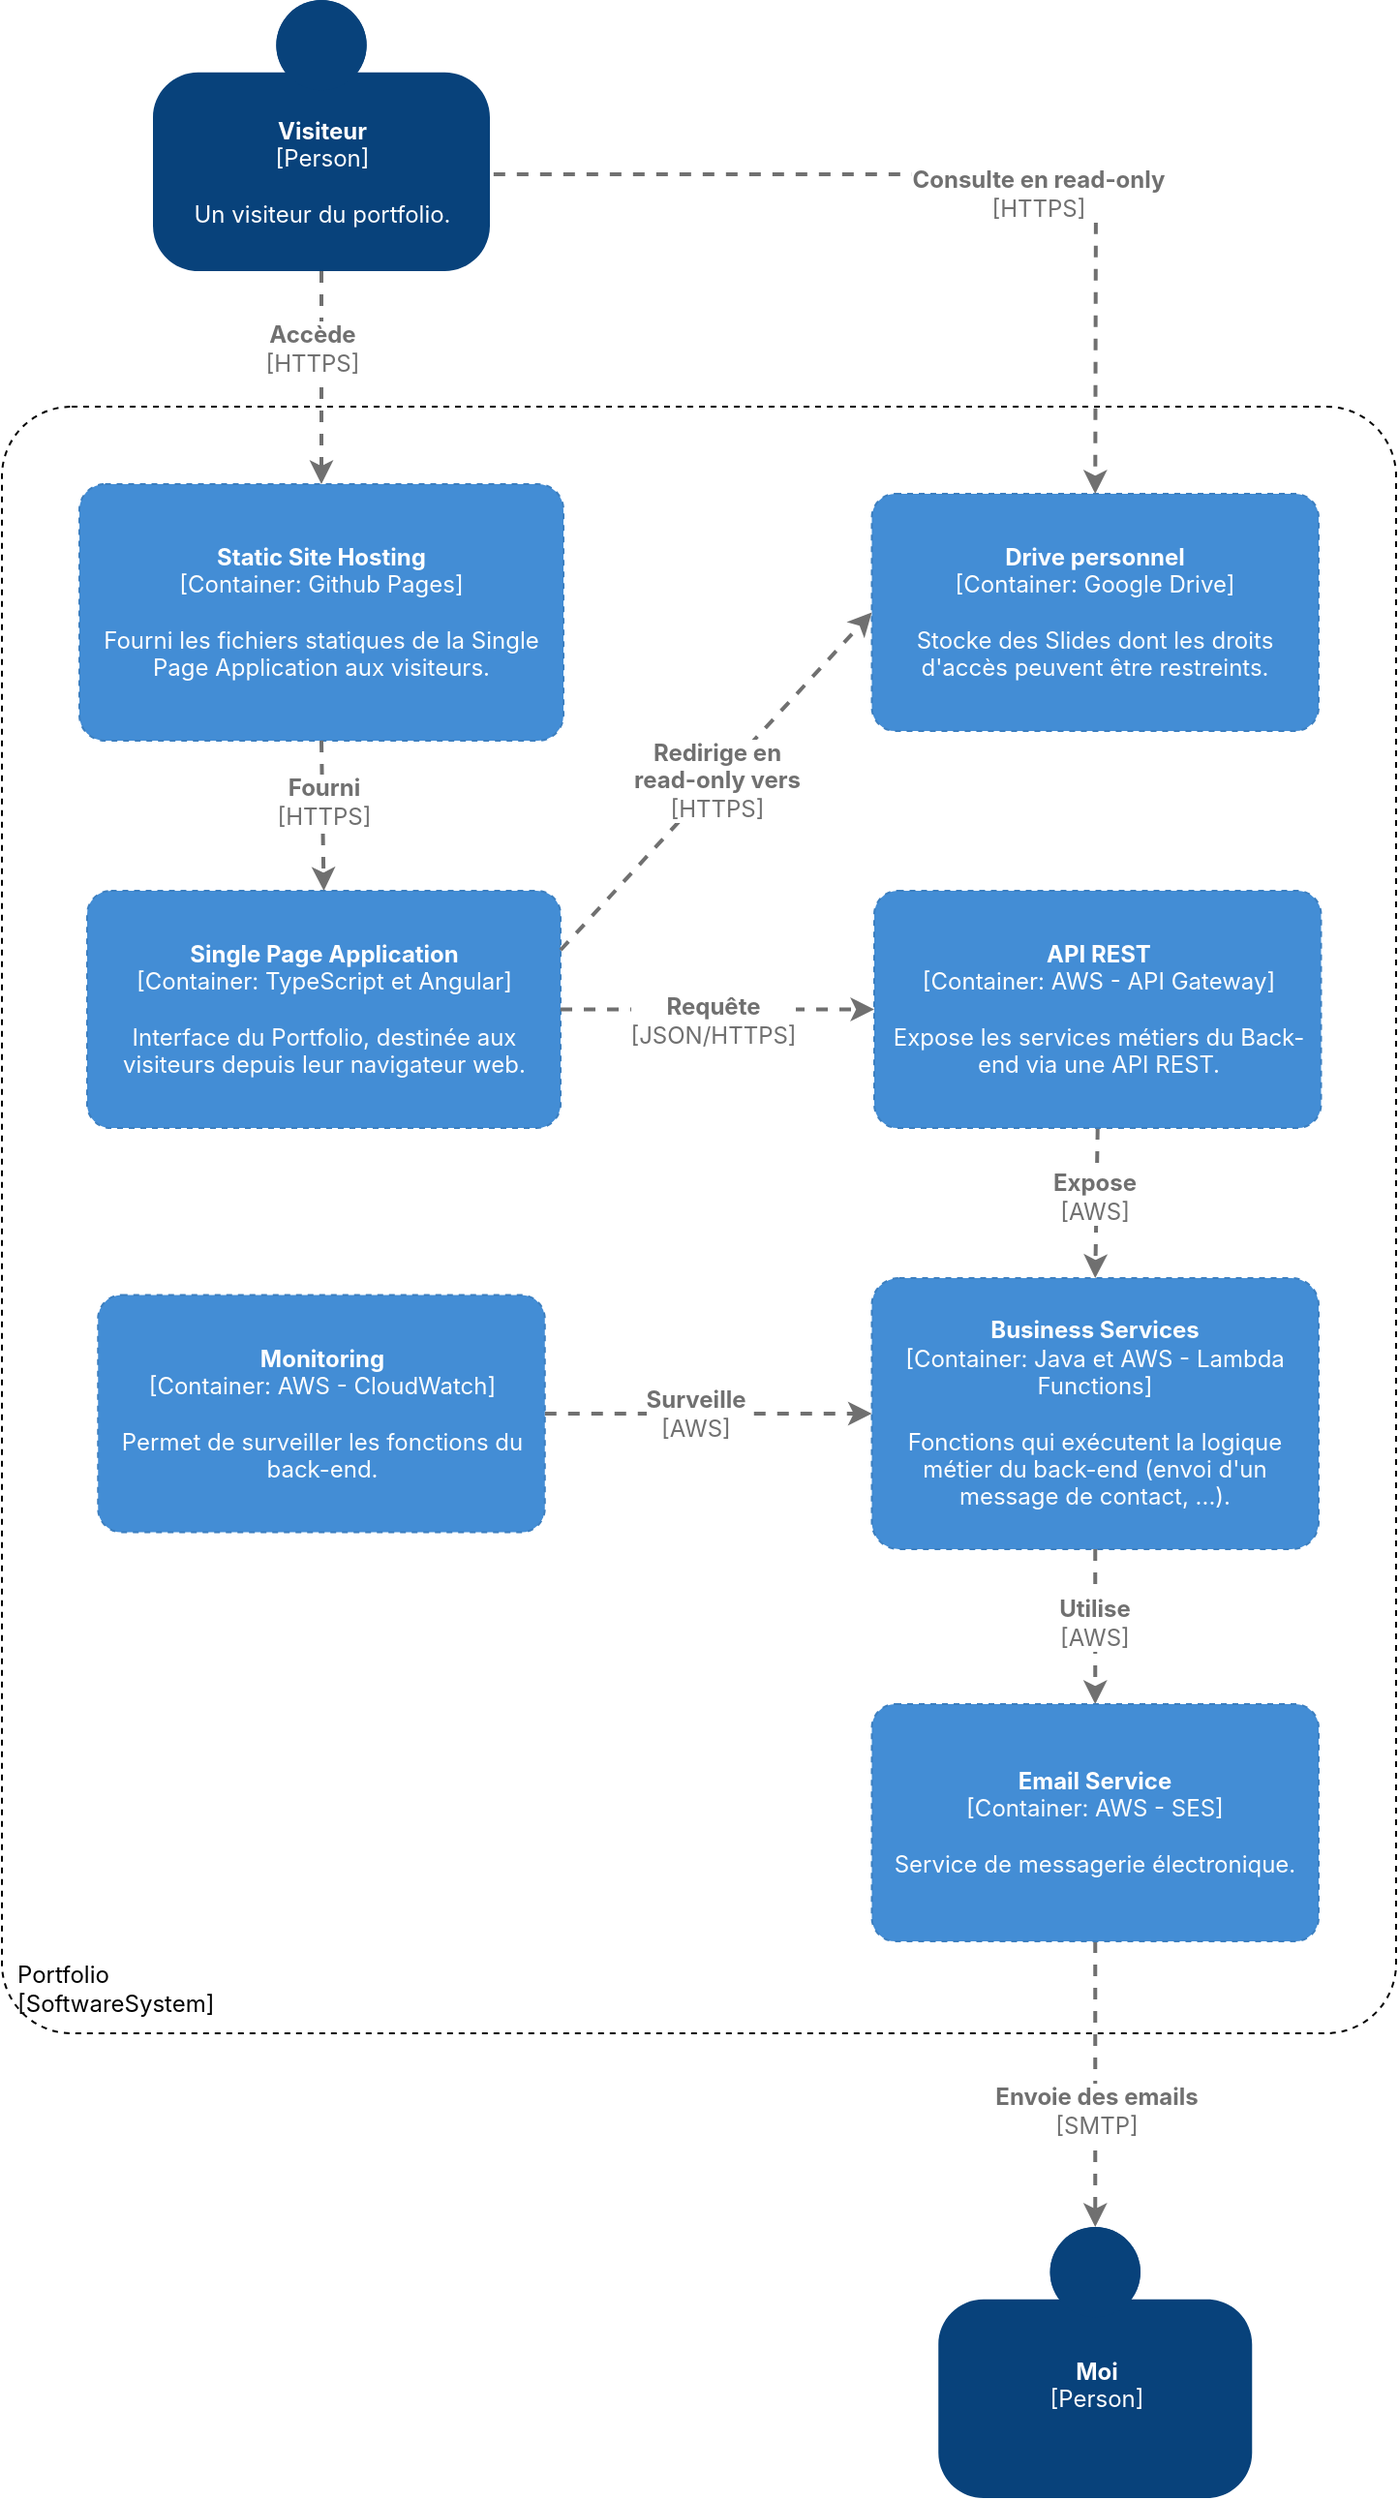 <mxfile version="15.8.6" type="device"><diagram id="6dMXnqAXajT3VjsIacQ7" name="Page-1"><mxGraphModel dx="1038" dy="564" grid="1" gridSize="10" guides="1" tooltips="1" connect="1" arrows="1" fold="1" page="1" pageScale="1" pageWidth="827" pageHeight="1169" math="0" shadow="0"><root><mxCell id="0"/><mxCell id="1" parent="0"/><object placeholders="1" c4Name="Visiteur" c4Type="Person" c4Description="Un visiteur du portfolio." label="&lt;b style=&quot;font-size: 12px;&quot;&gt;%c4Name%&lt;/b&gt;&lt;div style=&quot;font-size: 12px;&quot;&gt;[%c4Type%]&lt;/div&gt;&lt;br style=&quot;font-size: 12px;&quot;&gt;&lt;div style=&quot;font-size: 12px;&quot;&gt;%c4Description%&lt;/div&gt;" id="H-w9HlsOR-TbRnpfov-N-2"><mxCell style="html=1;dashed=0;whitespace=wrap;fillColor=#08427b;strokeColor=none;fontColor=#ffffff;shape=mxgraph.c4.person;align=center;metaEdit=1;points=[[0.5,0,0],[1,0.5,0],[1,0.75,0],[0.75,1,0],[0.5,1,0],[0.25,1,0],[0,0.75,0],[0,0.5,0]];metaData={&quot;c4Type&quot;:{&quot;editable&quot;:false}};fontFamily=Inter;fontSource=https%3A%2F%2Ffonts.googleapis.com%2Fcss%3Ffamily%3DInter;spacing=8;fontSize=12;" parent="1" vertex="1"><mxGeometry x="448" y="40" width="174" height="140" as="geometry"/></mxCell></object><object placeholders="1" c4Name="Portfolio" c4Type="ExecutionEnvironment" c4Application="SoftwareSystem" label="&lt;div style=&quot;text-align: left; font-size: 12px;&quot;&gt;%c4Name%&lt;/div&gt;&lt;div style=&quot;text-align: left; font-size: 12px;&quot;&gt;[%c4Application%]&lt;/div&gt;" id="H-w9HlsOR-TbRnpfov-N-4"><mxCell style="rounded=1;whiteSpace=wrap;html=1;labelBackgroundColor=none;fillColor=#ffffff;fontColor=#000000;align=left;arcSize=5;strokeColor=#000000;verticalAlign=bottom;metaEdit=1;metaData={&quot;c4Type&quot;:{&quot;editable&quot;:false}};points=[[0.25,0,0],[0.5,0,0],[0.75,0,0],[1,0.25,0],[1,0.5,0],[1,0.75,0],[0.75,1,0],[0.5,1,0],[0.25,1,0],[0,0.75,0],[0,0.5,0],[0,0.25,0]];dashed=1;fontFamily=Inter;fontSource=https%3A%2F%2Ffonts.googleapis.com%2Fcss%3Ffamily%3DInter;spacing=8;fontSize=12;" parent="1" vertex="1"><mxGeometry x="370" y="250" width="720" height="840" as="geometry"/></mxCell></object><object placeholders="1" c4Name="Single Page Application" c4Type="Container" c4Technology="TypeScript et Angular" c4Description="Interface du Portfolio, destinée aux visiteurs depuis leur navigateur web." label="&lt;b style=&quot;font-size: 12px;&quot;&gt;%c4Name%&lt;/b&gt;&lt;div style=&quot;font-size: 12px;&quot;&gt;[%c4Type%: %c4Technology%]&lt;/div&gt;&lt;br style=&quot;font-size: 12px;&quot;&gt;&lt;div style=&quot;font-size: 12px;&quot;&gt;%c4Description%&lt;/div&gt;" id="H-w9HlsOR-TbRnpfov-N-7"><mxCell style="rounded=1;whiteSpace=wrap;html=1;labelBackgroundColor=none;fillColor=#438DD5;fontColor=#ffffff;align=center;arcSize=10;strokeColor=#3C7FC0;metaEdit=1;metaData={&quot;c4Type&quot;:{&quot;editable&quot;:false}};points=[[0.25,0,0],[0.5,0,0],[0.75,0,0],[1,0.25,0],[1,0.5,0],[1,0.75,0],[0.75,1,0],[0.5,1,0],[0.25,1,0],[0,0.75,0],[0,0.5,0],[0,0.25,0]];dashed=1;fontFamily=Inter;fontSource=https%3A%2F%2Ffonts.googleapis.com%2Fcss%3Ffamily%3DInter;spacing=8;fontSize=12;" parent="1" vertex="1"><mxGeometry x="414" y="500" width="244.5" height="122.5" as="geometry"/></mxCell></object><object placeholders="1" c4Name="Static Site Hosting" c4Type="Container" c4Technology="Github Pages" c4Description="Fourni les fichiers statiques de la Single Page Application aux visiteurs." label="&lt;b style=&quot;font-size: 12px;&quot;&gt;%c4Name%&lt;/b&gt;&lt;div style=&quot;font-size: 12px;&quot;&gt;[%c4Type%: %c4Technology%]&lt;/div&gt;&lt;br style=&quot;font-size: 12px;&quot;&gt;&lt;div style=&quot;font-size: 12px;&quot;&gt;%c4Description%&lt;/div&gt;" id="H-w9HlsOR-TbRnpfov-N-8"><mxCell style="rounded=1;whiteSpace=wrap;html=1;labelBackgroundColor=none;fillColor=#438DD5;fontColor=#ffffff;align=center;arcSize=10;strokeColor=#3C7FC0;metaEdit=1;metaData={&quot;c4Type&quot;:{&quot;editable&quot;:false}};points=[[0.25,0,0],[0.5,0,0],[0.75,0,0],[1,0.25,0],[1,0.5,0],[1,0.75,0],[0.75,1,0],[0.5,1,0],[0.25,1,0],[0,0.75,0],[0,0.5,0],[0,0.25,0]];dashed=1;fontFamily=Inter;fontSource=https%3A%2F%2Ffonts.googleapis.com%2Fcss%3Ffamily%3DInter;spacing=8;fontSize=12;" parent="1" vertex="1"><mxGeometry x="410" y="290" width="250" height="132.5" as="geometry"/></mxCell></object><object placeholders="1" c4Name="Drive personnel" c4Type="Container" c4Technology="Google Drive" c4Description="Stocke des Slides dont les droits d'accès peuvent être restreints." label="&lt;b style=&quot;font-size: 12px;&quot;&gt;%c4Name%&lt;/b&gt;&lt;div style=&quot;font-size: 12px;&quot;&gt;[%c4Type%: %c4Technology%]&lt;/div&gt;&lt;br style=&quot;font-size: 12px;&quot;&gt;&lt;div style=&quot;font-size: 12px;&quot;&gt;%c4Description%&lt;/div&gt;" id="H-w9HlsOR-TbRnpfov-N-9"><mxCell style="rounded=1;whiteSpace=wrap;html=1;labelBackgroundColor=none;fillColor=#438DD5;fontColor=#ffffff;align=center;arcSize=10;strokeColor=#3C7FC0;metaEdit=1;metaData={&quot;c4Type&quot;:{&quot;editable&quot;:false}};points=[[0.25,0,0],[0.5,0,0],[0.75,0,0],[1,0.25,0],[1,0.5,0],[1,0.75,0],[0.75,1,0],[0.5,1,0],[0.25,1,0],[0,0.75,0],[0,0.5,0],[0,0.25,0]];dashed=1;fontFamily=Inter;fontSource=https%3A%2F%2Ffonts.googleapis.com%2Fcss%3Ffamily%3DInter;spacing=8;fontSize=12;" parent="1" vertex="1"><mxGeometry x="819.25" y="295" width="230.75" height="122.5" as="geometry"/></mxCell></object><object placeholders="1" c4Type="Relationship" c4Technology="HTTPS" c4Description="Fourni" label="&lt;div style=&quot;text-align: left; font-size: 12px;&quot;&gt;&lt;div style=&quot;text-align: center; font-size: 12px;&quot;&gt;&lt;b style=&quot;font-size: 12px;&quot;&gt;%c4Description%&lt;/b&gt;&lt;/div&gt;&lt;div style=&quot;text-align: center; font-size: 12px;&quot;&gt;[%c4Technology%]&lt;/div&gt;&lt;/div&gt;" id="H-w9HlsOR-TbRnpfov-N-11"><mxCell style="edgeStyle=none;rounded=0;html=1;entryX=0.5;entryY=0;jettySize=auto;orthogonalLoop=1;strokeColor=#707070;strokeWidth=2;fontColor=#707070;jumpStyle=none;dashed=1;metaEdit=1;metaData={&quot;c4Type&quot;:{&quot;editable&quot;:false}};entryDx=0;entryDy=0;entryPerimeter=0;fontFamily=Inter;fontSource=https%3A%2F%2Ffonts.googleapis.com%2Fcss%3Ffamily%3DInter;spacing=8;exitX=0.5;exitY=1;exitDx=0;exitDy=0;exitPerimeter=0;fontSize=12;" parent="1" source="H-w9HlsOR-TbRnpfov-N-8" target="H-w9HlsOR-TbRnpfov-N-7" edge="1"><mxGeometry x="-0.185" width="160" relative="1" as="geometry"><mxPoint x="690" y="200" as="sourcePoint"/><mxPoint x="355" y="200" as="targetPoint"/><mxPoint as="offset"/></mxGeometry></mxCell></object><object placeholders="1" c4Type="Relationship" c4Technology="JSON/HTTPS" c4Description="Requête" label="&lt;div style=&quot;text-align: left; font-size: 12px;&quot;&gt;&lt;div style=&quot;text-align: center; font-size: 12px;&quot;&gt;&lt;b style=&quot;font-size: 12px;&quot;&gt;%c4Description%&lt;/b&gt;&lt;/div&gt;&lt;div style=&quot;text-align: center; font-size: 12px;&quot;&gt;[%c4Technology%]&lt;/div&gt;&lt;/div&gt;" id="H-w9HlsOR-TbRnpfov-N-13"><mxCell style="edgeStyle=none;rounded=0;html=1;jettySize=auto;orthogonalLoop=1;strokeColor=#707070;strokeWidth=2;fontColor=#707070;jumpStyle=none;dashed=1;metaEdit=1;metaData={&quot;c4Type&quot;:{&quot;editable&quot;:false}};fontFamily=Inter;fontSource=https%3A%2F%2Ffonts.googleapis.com%2Fcss%3Ffamily%3DInter;spacing=8;entryX=0;entryY=0.5;entryDx=0;entryDy=0;entryPerimeter=0;fontSize=12;" parent="1" source="H-w9HlsOR-TbRnpfov-N-7" target="19" edge="1"><mxGeometry x="-0.038" y="-6" width="160" relative="1" as="geometry"><mxPoint x="235.25" y="350" as="sourcePoint"/><mxPoint x="536.25" y="700" as="targetPoint"/><mxPoint as="offset"/></mxGeometry></mxCell></object><object placeholders="1" c4Type="Relationship" c4Technology="HTTPS" c4Description="Accède" label="&lt;div style=&quot;text-align: left; font-size: 12px;&quot;&gt;&lt;div style=&quot;text-align: center; font-size: 12px;&quot;&gt;&lt;b style=&quot;font-size: 12px;&quot;&gt;%c4Description%&lt;/b&gt;&lt;/div&gt;&lt;div style=&quot;text-align: center; font-size: 12px;&quot;&gt;[%c4Technology%]&lt;/div&gt;&lt;/div&gt;" id="H-w9HlsOR-TbRnpfov-N-14"><mxCell style="edgeStyle=none;rounded=0;html=1;jettySize=auto;orthogonalLoop=1;strokeColor=#707070;strokeWidth=2;fontColor=#707070;jumpStyle=none;dashed=1;metaEdit=1;metaData={&quot;c4Type&quot;:{&quot;editable&quot;:false}};exitX=0.5;exitY=1;exitDx=0;exitDy=0;exitPerimeter=0;fontFamily=Inter;fontSource=https%3A%2F%2Ffonts.googleapis.com%2Fcss%3Ffamily%3DInter;spacing=8;entryX=0.5;entryY=0;entryDx=0;entryDy=0;entryPerimeter=0;fontSize=12;" parent="1" source="H-w9HlsOR-TbRnpfov-N-2" target="H-w9HlsOR-TbRnpfov-N-8" edge="1"><mxGeometry x="-0.277" y="-5" width="160" relative="1" as="geometry"><mxPoint x="334" y="440" as="sourcePoint"/><mxPoint x="570" y="460" as="targetPoint"/><mxPoint as="offset"/></mxGeometry></mxCell></object><object placeholders="1" c4Type="Relationship" c4Technology="HTTPS" c4Description="Consulte en read-only" label="&lt;div style=&quot;text-align: left; font-size: 12px;&quot;&gt;&lt;div style=&quot;text-align: center; font-size: 12px;&quot;&gt;&lt;b style=&quot;font-size: 12px;&quot;&gt;%c4Description%&lt;/b&gt;&lt;/div&gt;&lt;div style=&quot;text-align: center; font-size: 12px;&quot;&gt;[%c4Technology%]&lt;/div&gt;&lt;/div&gt;" id="H-w9HlsOR-TbRnpfov-N-16"><mxCell style="edgeStyle=none;rounded=0;html=1;entryX=0.5;entryY=0;jettySize=auto;orthogonalLoop=1;strokeColor=#707070;strokeWidth=2;fontColor=#707070;jumpStyle=none;dashed=1;metaEdit=1;metaData={&quot;c4Type&quot;:{&quot;editable&quot;:false}};entryDx=0;entryDy=0;entryPerimeter=0;exitX=1.011;exitY=0.643;exitDx=0;exitDy=0;exitPerimeter=0;fontFamily=Inter;fontSource=https%3A%2F%2Ffonts.googleapis.com%2Fcss%3Ffamily%3DInter;spacing=8;fontSize=12;" parent="1" source="H-w9HlsOR-TbRnpfov-N-2" target="H-w9HlsOR-TbRnpfov-N-9" edge="1"><mxGeometry x="0.182" y="-10" width="160" relative="1" as="geometry"><mxPoint x="590" y="130" as="sourcePoint"/><mxPoint x="690" y="180" as="targetPoint"/><Array as="points"><mxPoint x="935" y="130"/></Array><mxPoint as="offset"/></mxGeometry></mxCell></object><object placeholders="1" c4Type="Relationship" c4Technology="HTTPS" c4Description="Redirige en &#xA;read-only vers" label="&lt;div style=&quot;text-align: left; font-size: 12px;&quot;&gt;&lt;div style=&quot;text-align: center; font-size: 12px;&quot;&gt;&lt;b style=&quot;font-size: 12px;&quot;&gt;%c4Description%&lt;/b&gt;&lt;/div&gt;&lt;div style=&quot;text-align: center; font-size: 12px;&quot;&gt;[%c4Technology%]&lt;/div&gt;&lt;/div&gt;" id="H-w9HlsOR-TbRnpfov-N-19"><mxCell style="edgeStyle=none;rounded=0;html=1;entryX=0;entryY=0.5;jettySize=auto;orthogonalLoop=1;strokeColor=#707070;strokeWidth=2;fontColor=#707070;jumpStyle=none;dashed=1;metaEdit=1;metaData={&quot;c4Type&quot;:{&quot;editable&quot;:false}};entryDx=0;entryDy=0;entryPerimeter=0;fontFamily=Inter;fontSource=https%3A%2F%2Ffonts.googleapis.com%2Fcss%3Ffamily%3DInter;spacing=8;exitX=1;exitY=0.25;exitDx=0;exitDy=0;exitPerimeter=0;fontSize=12;" parent="1" source="H-w9HlsOR-TbRnpfov-N-7" target="H-w9HlsOR-TbRnpfov-N-9" edge="1"><mxGeometry width="160" relative="1" as="geometry"><mxPoint x="669.5" y="420" as="sourcePoint"/><mxPoint x="539.5" y="420" as="targetPoint"/></mxGeometry></mxCell></object><object placeholders="1" c4Name="Moi" c4Type="Person" c4Description="" label="&lt;b style=&quot;font-size: 12px;&quot;&gt;%c4Name%&lt;/b&gt;&lt;div style=&quot;font-size: 12px;&quot;&gt;[%c4Type%]&lt;/div&gt;&lt;br style=&quot;font-size: 12px;&quot;&gt;&lt;div style=&quot;font-size: 12px;&quot;&gt;%c4Description%&lt;/div&gt;" id="2"><mxCell style="html=1;dashed=0;whitespace=wrap;fillColor=#08427b;strokeColor=none;fontColor=#ffffff;shape=mxgraph.c4.person;align=center;metaEdit=1;points=[[0.5,0,0],[1,0.5,0],[1,0.75,0],[0.75,1,0],[0.5,1,0],[0.25,1,0],[0,0.75,0],[0,0.5,0]];metaData={&quot;c4Type&quot;:{&quot;editable&quot;:false}};fontFamily=Inter;fontSource=https%3A%2F%2Ffonts.googleapis.com%2Fcss%3Ffamily%3DInter;spacing=8;fontSize=12;" parent="1" vertex="1"><mxGeometry x="853.63" y="1190" width="162" height="140" as="geometry"/></mxCell></object><object placeholders="1" c4Type="Relationship" c4Technology="AWS" c4Description="Expose" label="&lt;div style=&quot;text-align: left; font-size: 12px;&quot;&gt;&lt;div style=&quot;text-align: center; font-size: 12px;&quot;&gt;&lt;b style=&quot;font-size: 12px;&quot;&gt;%c4Description%&lt;/b&gt;&lt;/div&gt;&lt;div style=&quot;text-align: center; font-size: 12px;&quot;&gt;[%c4Technology%]&lt;/div&gt;&lt;/div&gt;" id="8"><mxCell style="edgeStyle=none;rounded=0;html=1;jettySize=auto;orthogonalLoop=1;strokeColor=#707070;strokeWidth=2;fontColor=#707070;jumpStyle=none;dashed=1;metaEdit=1;metaData={&quot;c4Type&quot;:{&quot;editable&quot;:false}};entryX=0.5;entryY=0;entryDx=0;entryDy=0;entryPerimeter=0;spacing=8;fontFamily=Inter;fontSource=https%3A%2F%2Ffonts.googleapis.com%2Fcss%3Ffamily%3DInter;fontSize=12;exitX=0.5;exitY=1;exitDx=0;exitDy=0;exitPerimeter=0;" parent="1" source="19" target="20" edge="1"><mxGeometry x="-0.067" width="160" relative="1" as="geometry"><mxPoint x="935.01" y="670" as="sourcePoint"/><mxPoint x="935.01" y="750" as="targetPoint"/><mxPoint x="-1" as="offset"/></mxGeometry></mxCell></object><object placeholders="1" c4Type="Relationship" c4Technology="AWS" c4Description="Surveille" label="&lt;div style=&quot;text-align: left; font-size: 12px;&quot;&gt;&lt;div style=&quot;text-align: center; font-size: 12px;&quot;&gt;&lt;b style=&quot;font-size: 12px;&quot;&gt;%c4Description%&lt;/b&gt;&lt;/div&gt;&lt;div style=&quot;text-align: center; font-size: 12px;&quot;&gt;[%c4Technology%]&lt;/div&gt;&lt;/div&gt;" id="9"><mxCell style="edgeStyle=none;rounded=0;html=1;jettySize=auto;orthogonalLoop=1;strokeColor=#707070;strokeWidth=2;fontColor=#707070;jumpStyle=none;dashed=1;metaEdit=1;metaData={&quot;c4Type&quot;:{&quot;editable&quot;:false}};entryX=0;entryY=0.5;entryDx=0;entryDy=0;entryPerimeter=0;spacing=8;fontFamily=Inter;fontSource=https%3A%2F%2Ffonts.googleapis.com%2Fcss%3Ffamily%3DInter;fontSize=12;exitX=1;exitY=0.5;exitDx=0;exitDy=0;exitPerimeter=0;" parent="1" source="18" target="20" edge="1"><mxGeometry x="-0.067" width="160" relative="1" as="geometry"><mxPoint x="200.01" y="648.75" as="sourcePoint"/><mxPoint x="804.51" y="749.23" as="targetPoint"/><mxPoint x="-1" as="offset"/></mxGeometry></mxCell></object><object placeholders="1" c4Type="Relationship" c4Technology="AWS" c4Description="Utilise" label="&lt;div style=&quot;text-align: left; font-size: 12px;&quot;&gt;&lt;div style=&quot;text-align: center; font-size: 12px;&quot;&gt;&lt;b style=&quot;font-size: 12px;&quot;&gt;%c4Description%&lt;/b&gt;&lt;/div&gt;&lt;div style=&quot;text-align: center; font-size: 12px;&quot;&gt;[%c4Technology%]&lt;/div&gt;&lt;/div&gt;" id="11"><mxCell style="edgeStyle=none;rounded=0;html=1;jettySize=auto;orthogonalLoop=1;strokeColor=#707070;strokeWidth=2;fontColor=#707070;jumpStyle=none;dashed=1;metaEdit=1;metaData={&quot;c4Type&quot;:{&quot;editable&quot;:false}};spacing=8;fontFamily=Inter;fontSource=https%3A%2F%2Ffonts.googleapis.com%2Fcss%3Ffamily%3DInter;fontSize=12;exitX=0.5;exitY=1;exitDx=0;exitDy=0;exitPerimeter=0;entryX=0.5;entryY=0;entryDx=0;entryDy=0;entryPerimeter=0;" parent="1" source="20" target="21" edge="1"><mxGeometry x="-0.067" width="160" relative="1" as="geometry"><mxPoint x="935.01" y="910" as="sourcePoint"/><mxPoint x="941.44" y="990" as="targetPoint"/><mxPoint x="-1" as="offset"/></mxGeometry></mxCell></object><object placeholders="1" c4Type="Relationship" c4Technology="SMTP" c4Description="Envoie des emails" label="&lt;div style=&quot;text-align: left; font-size: 12px;&quot;&gt;&lt;div style=&quot;text-align: center; font-size: 12px;&quot;&gt;&lt;b style=&quot;font-size: 12px;&quot;&gt;%c4Description%&lt;/b&gt;&lt;/div&gt;&lt;div style=&quot;text-align: center; font-size: 12px;&quot;&gt;[%c4Technology%]&lt;/div&gt;&lt;/div&gt;" id="13"><mxCell style="edgeStyle=none;rounded=0;html=1;jettySize=auto;orthogonalLoop=1;strokeColor=#707070;strokeWidth=2;fontColor=#707070;jumpStyle=none;dashed=1;metaEdit=1;metaData={&quot;c4Type&quot;:{&quot;editable&quot;:false}};exitX=0.5;exitY=1;exitDx=0;exitDy=0;exitPerimeter=0;fontFamily=Inter;fontSource=https%3A%2F%2Ffonts.googleapis.com%2Fcss%3Ffamily%3DInter;spacing=8;fontSize=12;" parent="1" source="21" target="2" edge="1"><mxGeometry x="0.186" width="160" relative="1" as="geometry"><mxPoint x="941.44" y="1150" as="sourcePoint"/><mxPoint x="941.44" y="1310" as="targetPoint"/><mxPoint as="offset"/><Array as="points"/></mxGeometry></mxCell></object><object placeholders="1" c4Name="Monitoring" c4Type="Container" c4Technology="AWS - CloudWatch" c4Description="Permet de surveiller les fonctions du back-end." label="&lt;b style=&quot;font-size: 12px;&quot;&gt;%c4Name%&lt;/b&gt;&lt;div style=&quot;font-size: 12px;&quot;&gt;[%c4Type%: %c4Technology%]&lt;/div&gt;&lt;br style=&quot;font-size: 12px;&quot;&gt;&lt;div style=&quot;font-size: 12px;&quot;&gt;%c4Description%&lt;/div&gt;" id="18"><mxCell style="rounded=1;whiteSpace=wrap;html=1;labelBackgroundColor=none;fillColor=#438DD5;fontColor=#ffffff;align=center;arcSize=10;strokeColor=#3C7FC0;metaEdit=1;metaData={&quot;c4Type&quot;:{&quot;editable&quot;:false}};points=[[0.25,0,0],[0.5,0,0],[0.75,0,0],[1,0.25,0],[1,0.5,0],[1,0.75,0],[0.75,1,0],[0.5,1,0],[0.25,1,0],[0,0.75,0],[0,0.5,0],[0,0.25,0]];dashed=1;fontFamily=Inter;fontSource=https%3A%2F%2Ffonts.googleapis.com%2Fcss%3Ffamily%3DInter;spacing=8;fontSize=12;" parent="1" vertex="1"><mxGeometry x="419.63" y="708.75" width="230.75" height="122.5" as="geometry"/></mxCell></object><object placeholders="1" c4Name="API REST" c4Type="Container" c4Technology="AWS - API Gateway" c4Description="Expose les services métiers du Back-end via une API REST." label="&lt;b style=&quot;font-size: 12px;&quot;&gt;%c4Name%&lt;/b&gt;&lt;div style=&quot;font-size: 12px;&quot;&gt;[%c4Type%: %c4Technology%]&lt;/div&gt;&lt;br style=&quot;font-size: 12px;&quot;&gt;&lt;div style=&quot;font-size: 12px;&quot;&gt;%c4Description%&lt;/div&gt;" id="19"><mxCell style="rounded=1;whiteSpace=wrap;html=1;labelBackgroundColor=none;fillColor=#438DD5;fontColor=#ffffff;align=center;arcSize=10;strokeColor=#3C7FC0;metaEdit=1;metaData={&quot;c4Type&quot;:{&quot;editable&quot;:false}};points=[[0.25,0,0],[0.5,0,0],[0.75,0,0],[1,0.25,0],[1,0.5,0],[1,0.75,0],[0.75,1,0],[0.5,1,0],[0.25,1,0],[0,0.75,0],[0,0.5,0],[0,0.25,0]];dashed=1;fontFamily=Inter;fontSource=https%3A%2F%2Ffonts.googleapis.com%2Fcss%3Ffamily%3DInter;spacing=8;fontSize=12;" parent="1" vertex="1"><mxGeometry x="820.5" y="500" width="230.75" height="122.5" as="geometry"/></mxCell></object><object placeholders="1" c4Name="Business Services" c4Type="Container" c4Technology="Java et AWS - Lambda Functions" c4Description="Fonctions qui exécutent la logique métier du back-end (envoi d'un message de contact, ...)." label="&lt;b style=&quot;font-size: 12px;&quot;&gt;%c4Name%&lt;/b&gt;&lt;div style=&quot;font-size: 12px;&quot;&gt;[%c4Type%: %c4Technology%]&lt;/div&gt;&lt;br style=&quot;font-size: 12px;&quot;&gt;&lt;div style=&quot;font-size: 12px;&quot;&gt;%c4Description%&lt;/div&gt;" id="20"><mxCell style="rounded=1;whiteSpace=wrap;html=1;labelBackgroundColor=none;fillColor=#438DD5;fontColor=#ffffff;align=center;arcSize=10;strokeColor=#3C7FC0;metaEdit=1;metaData={&quot;c4Type&quot;:{&quot;editable&quot;:false}};points=[[0.25,0,0],[0.5,0,0],[0.75,0,0],[1,0.25,0],[1,0.5,0],[1,0.75,0],[0.75,1,0],[0.5,1,0],[0.25,1,0],[0,0.75,0],[0,0.5,0],[0,0.25,0]];dashed=1;fontFamily=Inter;fontSource=https%3A%2F%2Ffonts.googleapis.com%2Fcss%3Ffamily%3DInter;spacing=8;fontSize=12;" parent="1" vertex="1"><mxGeometry x="819.25" y="700" width="230.75" height="140" as="geometry"/></mxCell></object><object placeholders="1" c4Name="Email Service" c4Type="Container" c4Technology="AWS - SES" c4Description="Service de messagerie électronique." label="&lt;b style=&quot;font-size: 12px;&quot;&gt;%c4Name%&lt;/b&gt;&lt;div style=&quot;font-size: 12px;&quot;&gt;[%c4Type%: %c4Technology%]&lt;/div&gt;&lt;br style=&quot;font-size: 12px;&quot;&gt;&lt;div style=&quot;font-size: 12px;&quot;&gt;%c4Description%&lt;/div&gt;" id="21"><mxCell style="rounded=1;whiteSpace=wrap;html=1;labelBackgroundColor=none;fillColor=#438DD5;fontColor=#ffffff;align=center;arcSize=10;strokeColor=#3C7FC0;metaEdit=1;metaData={&quot;c4Type&quot;:{&quot;editable&quot;:false}};points=[[0.25,0,0],[0.5,0,0],[0.75,0,0],[1,0.25,0],[1,0.5,0],[1,0.75,0],[0.75,1,0],[0.5,1,0],[0.25,1,0],[0,0.75,0],[0,0.5,0],[0,0.25,0]];dashed=1;fontFamily=Inter;fontSource=https%3A%2F%2Ffonts.googleapis.com%2Fcss%3Ffamily%3DInter;spacing=8;fontSize=12;" parent="1" vertex="1"><mxGeometry x="819.25" y="920" width="230.75" height="122.5" as="geometry"/></mxCell></object></root></mxGraphModel></diagram></mxfile>